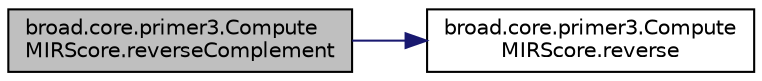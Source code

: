 digraph "broad.core.primer3.ComputeMIRScore.reverseComplement"
{
  edge [fontname="Helvetica",fontsize="10",labelfontname="Helvetica",labelfontsize="10"];
  node [fontname="Helvetica",fontsize="10",shape=record];
  rankdir="LR";
  Node1 [label="broad.core.primer3.Compute\lMIRScore.reverseComplement",height=0.2,width=0.4,color="black", fillcolor="grey75", style="filled" fontcolor="black"];
  Node1 -> Node2 [color="midnightblue",fontsize="10",style="solid",fontname="Helvetica"];
  Node2 [label="broad.core.primer3.Compute\lMIRScore.reverse",height=0.2,width=0.4,color="black", fillcolor="white", style="filled",URL="$classbroad_1_1core_1_1primer3_1_1_compute_m_i_r_score.html#aab8bf3ea130ca930aa07e0a7cb1fbbf9"];
}
